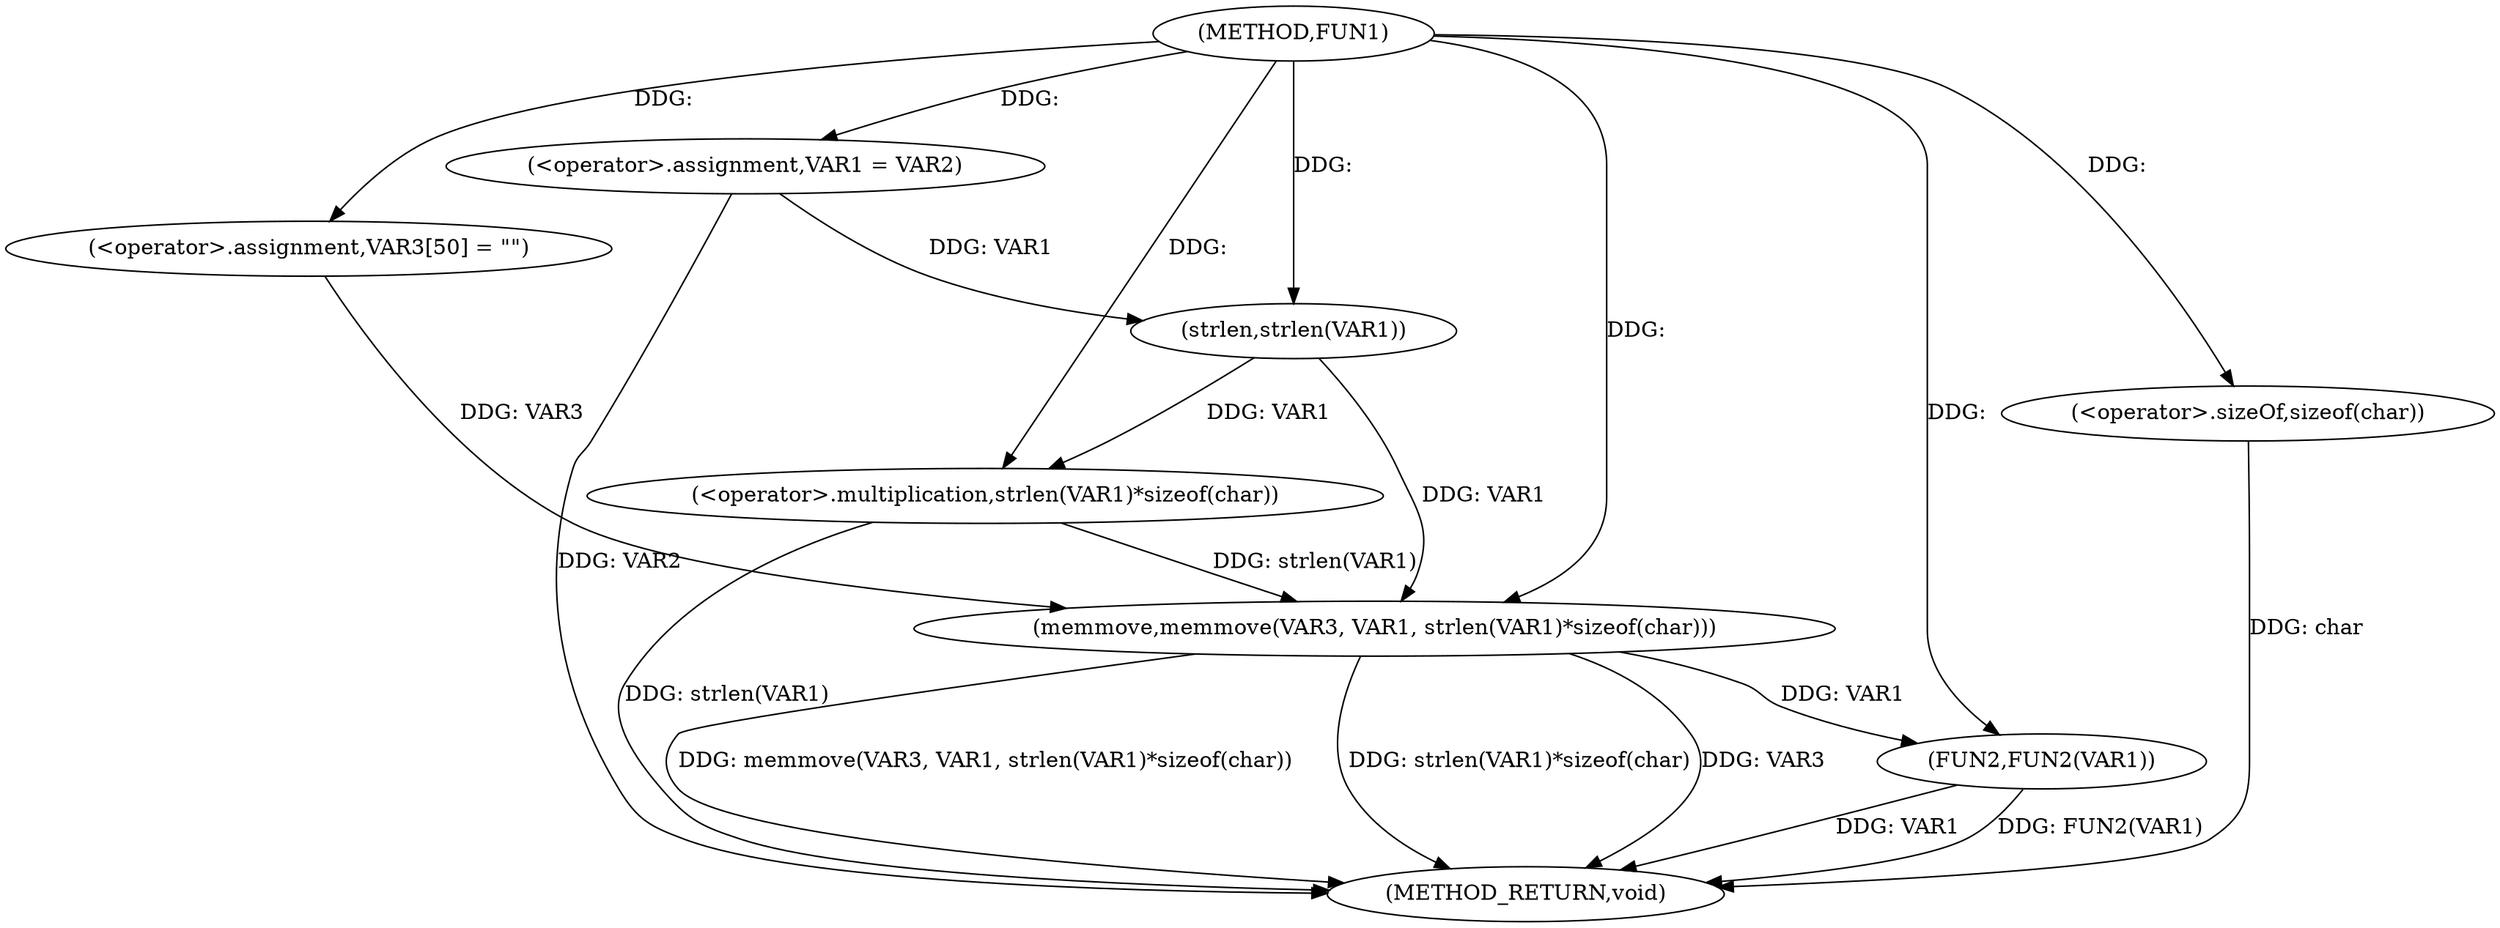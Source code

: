 digraph FUN1 {  
"1000100" [label = "(METHOD,FUN1)" ]
"1000122" [label = "(METHOD_RETURN,void)" ]
"1000104" [label = "(<operator>.assignment,VAR1 = VAR2)" ]
"1000109" [label = "(<operator>.assignment,VAR3[50] = \"\")" ]
"1000112" [label = "(memmove,memmove(VAR3, VAR1, strlen(VAR1)*sizeof(char)))" ]
"1000115" [label = "(<operator>.multiplication,strlen(VAR1)*sizeof(char))" ]
"1000116" [label = "(strlen,strlen(VAR1))" ]
"1000118" [label = "(<operator>.sizeOf,sizeof(char))" ]
"1000120" [label = "(FUN2,FUN2(VAR1))" ]
  "1000112" -> "1000122"  [ label = "DDG: memmove(VAR3, VAR1, strlen(VAR1)*sizeof(char))"] 
  "1000118" -> "1000122"  [ label = "DDG: char"] 
  "1000115" -> "1000122"  [ label = "DDG: strlen(VAR1)"] 
  "1000112" -> "1000122"  [ label = "DDG: strlen(VAR1)*sizeof(char)"] 
  "1000120" -> "1000122"  [ label = "DDG: VAR1"] 
  "1000112" -> "1000122"  [ label = "DDG: VAR3"] 
  "1000120" -> "1000122"  [ label = "DDG: FUN2(VAR1)"] 
  "1000104" -> "1000122"  [ label = "DDG: VAR2"] 
  "1000100" -> "1000104"  [ label = "DDG: "] 
  "1000100" -> "1000109"  [ label = "DDG: "] 
  "1000109" -> "1000112"  [ label = "DDG: VAR3"] 
  "1000100" -> "1000112"  [ label = "DDG: "] 
  "1000116" -> "1000112"  [ label = "DDG: VAR1"] 
  "1000115" -> "1000112"  [ label = "DDG: strlen(VAR1)"] 
  "1000116" -> "1000115"  [ label = "DDG: VAR1"] 
  "1000104" -> "1000116"  [ label = "DDG: VAR1"] 
  "1000100" -> "1000116"  [ label = "DDG: "] 
  "1000100" -> "1000115"  [ label = "DDG: "] 
  "1000100" -> "1000118"  [ label = "DDG: "] 
  "1000112" -> "1000120"  [ label = "DDG: VAR1"] 
  "1000100" -> "1000120"  [ label = "DDG: "] 
}
